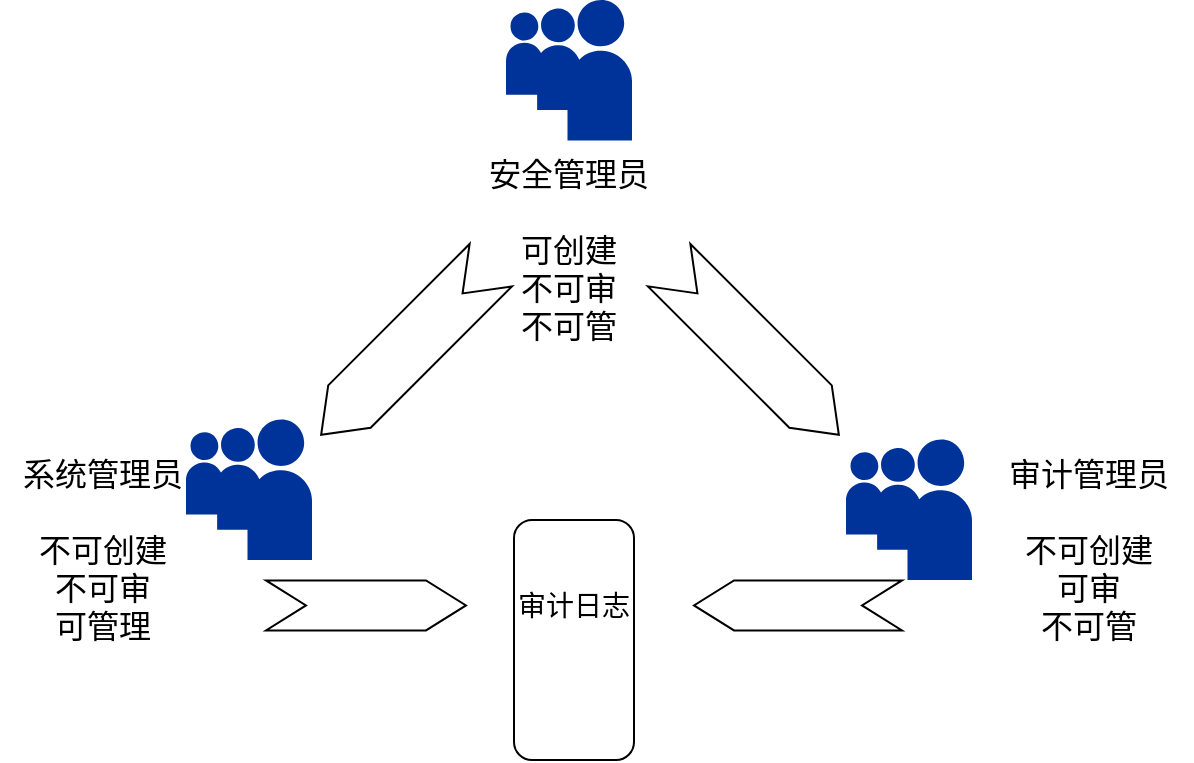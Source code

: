 <mxfile version="22.0.6" type="device">
  <diagram name="第 1 页" id="Q_RMDecdKkPYmLVFq2oc">
    <mxGraphModel dx="954" dy="541" grid="1" gridSize="10" guides="1" tooltips="1" connect="1" arrows="1" fold="1" page="1" pageScale="1" pageWidth="827" pageHeight="1169" math="0" shadow="0">
      <root>
        <mxCell id="0" />
        <mxCell id="1" parent="0" />
        <mxCell id="GeBEahTKlZRlFO_gMOTx-1" value="" style="dashed=0;outlineConnect=0;html=1;align=center;labelPosition=center;verticalLabelPosition=bottom;verticalAlign=top;shape=mxgraph.weblogos.myspace;fillColor=#003399;strokeColor=none" parent="1" vertex="1">
          <mxGeometry x="350" y="160" width="63" height="70.2" as="geometry" />
        </mxCell>
        <mxCell id="GeBEahTKlZRlFO_gMOTx-2" value="" style="shape=step;perimeter=stepPerimeter;whiteSpace=wrap;html=1;fixedSize=1;rotation=45;" parent="1" vertex="1">
          <mxGeometry x="414" y="320" width="120" height="30" as="geometry" />
        </mxCell>
        <mxCell id="GeBEahTKlZRlFO_gMOTx-3" value="&lt;font style=&quot;font-size: 16px;&quot;&gt;安全管理员&lt;br&gt;&lt;br&gt;可创建&lt;br&gt;不可审&lt;br&gt;不可管&lt;/font&gt;" style="text;html=1;strokeColor=none;fillColor=none;align=center;verticalAlign=middle;whiteSpace=wrap;rounded=0;" parent="1" vertex="1">
          <mxGeometry x="330" y="270" width="103" height="30" as="geometry" />
        </mxCell>
        <mxCell id="GeBEahTKlZRlFO_gMOTx-5" value="" style="dashed=0;outlineConnect=0;html=1;align=center;labelPosition=center;verticalLabelPosition=bottom;verticalAlign=top;shape=mxgraph.weblogos.myspace;fillColor=#003399;strokeColor=none" parent="1" vertex="1">
          <mxGeometry x="520" y="379.8" width="63" height="70.2" as="geometry" />
        </mxCell>
        <mxCell id="GeBEahTKlZRlFO_gMOTx-6" value="&lt;font style=&quot;font-size: 16px;&quot;&gt;审计管理员&lt;br&gt;&lt;br&gt;不可创建&lt;br&gt;可审&lt;br&gt;不可管&lt;/font&gt;" style="text;html=1;strokeColor=none;fillColor=none;align=center;verticalAlign=middle;whiteSpace=wrap;rounded=0;" parent="1" vertex="1">
          <mxGeometry x="590" y="420.2" width="103" height="30" as="geometry" />
        </mxCell>
        <mxCell id="GeBEahTKlZRlFO_gMOTx-7" value="" style="dashed=0;outlineConnect=0;html=1;align=center;labelPosition=center;verticalLabelPosition=bottom;verticalAlign=top;shape=mxgraph.weblogos.myspace;fillColor=#003399;strokeColor=none" parent="1" vertex="1">
          <mxGeometry x="190" y="369.8" width="63" height="70.2" as="geometry" />
        </mxCell>
        <mxCell id="GeBEahTKlZRlFO_gMOTx-8" value="&lt;font style=&quot;font-size: 16px;&quot;&gt;系统管理员&lt;br&gt;&lt;br&gt;不可创建&lt;br&gt;不可审&lt;br&gt;可管理&lt;/font&gt;" style="text;html=1;strokeColor=none;fillColor=none;align=center;verticalAlign=middle;whiteSpace=wrap;rounded=0;" parent="1" vertex="1">
          <mxGeometry x="97" y="420" width="103" height="30" as="geometry" />
        </mxCell>
        <mxCell id="GeBEahTKlZRlFO_gMOTx-9" value="&lt;font style=&quot;font-size: 14px;&quot;&gt;审计日志&lt;br&gt;&lt;br&gt;&lt;br&gt;&lt;/font&gt;" style="rounded=1;whiteSpace=wrap;html=1;" parent="1" vertex="1">
          <mxGeometry x="354" y="420" width="60" height="120" as="geometry" />
        </mxCell>
        <mxCell id="GeBEahTKlZRlFO_gMOTx-10" value="" style="shape=step;perimeter=stepPerimeter;whiteSpace=wrap;html=1;fixedSize=1;rotation=-225;" parent="1" vertex="1">
          <mxGeometry x="240" y="320" width="120" height="30" as="geometry" />
        </mxCell>
        <mxCell id="GeBEahTKlZRlFO_gMOTx-13" value="" style="shape=step;perimeter=stepPerimeter;whiteSpace=wrap;html=1;fixedSize=1;rotation=0;" parent="1" vertex="1">
          <mxGeometry x="230" y="450.2" width="100" height="25" as="geometry" />
        </mxCell>
        <mxCell id="GeBEahTKlZRlFO_gMOTx-14" value="" style="shape=step;perimeter=stepPerimeter;whiteSpace=wrap;html=1;fixedSize=1;rotation=-180;" parent="1" vertex="1">
          <mxGeometry x="444" y="450.2" width="104" height="25" as="geometry" />
        </mxCell>
      </root>
    </mxGraphModel>
  </diagram>
</mxfile>
